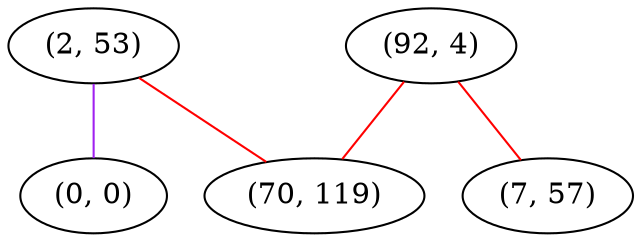 graph "" {
"(2, 53)";
"(92, 4)";
"(70, 119)";
"(0, 0)";
"(7, 57)";
"(2, 53)" -- "(0, 0)"  [color=purple, key=0, weight=4];
"(2, 53)" -- "(70, 119)"  [color=red, key=0, weight=1];
"(92, 4)" -- "(70, 119)"  [color=red, key=0, weight=1];
"(92, 4)" -- "(7, 57)"  [color=red, key=0, weight=1];
}
